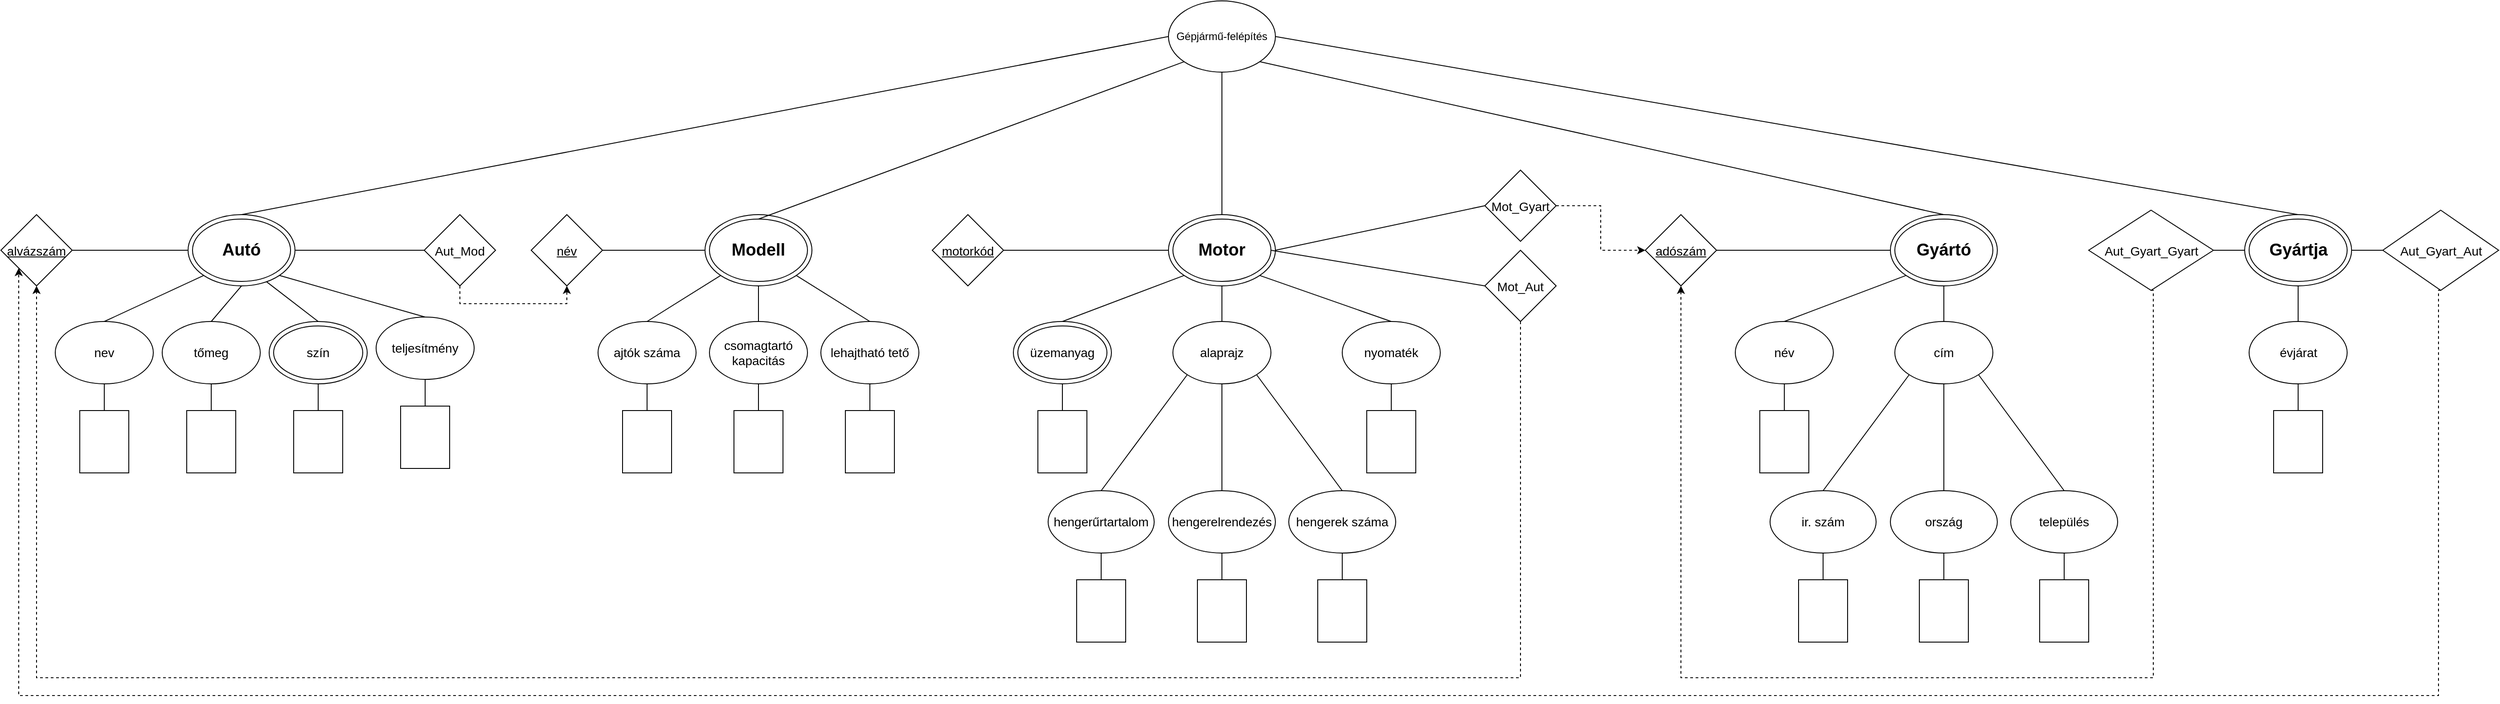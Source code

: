 <mxfile version="20.5.2" type="device"><diagram id="PoDGg3YmkHRkOCMWH9S2" name="1 oldal"><mxGraphModel dx="948" dy="529" grid="1" gridSize="10" guides="1" tooltips="1" connect="1" arrows="1" fold="1" page="1" pageScale="1" pageWidth="4681" pageHeight="3300" math="0" shadow="0"><root><mxCell id="0"/><mxCell id="1" parent="0"/><mxCell id="GF4IFLsYeUPuSeu1tDKO-1" value="Gépjármű-felépítés" style="ellipse;whiteSpace=wrap;html=1;fillColor=none;" vertex="1" parent="1"><mxGeometry x="2249" y="640" width="120" height="80" as="geometry"/></mxCell><mxCell id="GF4IFLsYeUPuSeu1tDKO-130" style="edgeStyle=none;rounded=0;orthogonalLoop=1;jettySize=auto;html=1;exitX=0.5;exitY=0;exitDx=0;exitDy=0;entryX=0;entryY=0.5;entryDx=0;entryDy=0;fontSize=14;endArrow=none;endFill=0;" edge="1" parent="1" source="GF4IFLsYeUPuSeu1tDKO-2" target="GF4IFLsYeUPuSeu1tDKO-1"><mxGeometry relative="1" as="geometry"/></mxCell><mxCell id="GF4IFLsYeUPuSeu1tDKO-2" value="&lt;b&gt;&lt;font style=&quot;font-size: 19px;&quot;&gt;Autó&lt;/font&gt;&lt;/b&gt;" style="ellipse;whiteSpace=wrap;html=1;fillColor=none;" vertex="1" parent="1"><mxGeometry x="1149" y="880" width="120" height="80" as="geometry"/></mxCell><mxCell id="GF4IFLsYeUPuSeu1tDKO-3" value="" style="ellipse;whiteSpace=wrap;html=1;fillColor=none;" vertex="1" parent="1"><mxGeometry x="1154" y="885" width="110" height="70" as="geometry"/></mxCell><mxCell id="GF4IFLsYeUPuSeu1tDKO-6" style="edgeStyle=orthogonalEdgeStyle;rounded=0;orthogonalLoop=1;jettySize=auto;html=1;exitX=1;exitY=0.5;exitDx=0;exitDy=0;entryX=0;entryY=0.5;entryDx=0;entryDy=0;fontSize=14;endArrow=none;endFill=0;" edge="1" parent="1" source="GF4IFLsYeUPuSeu1tDKO-5" target="GF4IFLsYeUPuSeu1tDKO-2"><mxGeometry relative="1" as="geometry"/></mxCell><mxCell id="GF4IFLsYeUPuSeu1tDKO-5" value="&lt;u&gt;&lt;font style=&quot;font-size: 14px;&quot;&gt;alvázszám&lt;/font&gt;&lt;/u&gt;" style="rhombus;whiteSpace=wrap;html=1;fontSize=16;fillColor=none;" vertex="1" parent="1"><mxGeometry x="939" y="880" width="80" height="80" as="geometry"/></mxCell><mxCell id="GF4IFLsYeUPuSeu1tDKO-10" style="rounded=0;orthogonalLoop=1;jettySize=auto;html=1;exitX=0.5;exitY=0;exitDx=0;exitDy=0;entryX=0;entryY=1;entryDx=0;entryDy=0;fontSize=14;endArrow=none;endFill=0;" edge="1" parent="1" source="GF4IFLsYeUPuSeu1tDKO-7" target="GF4IFLsYeUPuSeu1tDKO-2"><mxGeometry relative="1" as="geometry"/></mxCell><mxCell id="GF4IFLsYeUPuSeu1tDKO-7" value="&lt;font style=&quot;font-size: 14px;&quot;&gt;nev&lt;/font&gt;" style="ellipse;whiteSpace=wrap;html=1;fillColor=none;" vertex="1" parent="1"><mxGeometry x="1000" y="1000" width="110" height="70" as="geometry"/></mxCell><mxCell id="GF4IFLsYeUPuSeu1tDKO-11" style="edgeStyle=none;rounded=0;orthogonalLoop=1;jettySize=auto;html=1;exitX=0.5;exitY=0;exitDx=0;exitDy=0;entryX=0.5;entryY=1;entryDx=0;entryDy=0;fontSize=14;endArrow=none;endFill=0;" edge="1" parent="1" source="GF4IFLsYeUPuSeu1tDKO-8" target="GF4IFLsYeUPuSeu1tDKO-2"><mxGeometry relative="1" as="geometry"/></mxCell><mxCell id="GF4IFLsYeUPuSeu1tDKO-8" value="&lt;font style=&quot;font-size: 14px;&quot;&gt;tőmeg&lt;/font&gt;" style="ellipse;whiteSpace=wrap;html=1;fillColor=none;" vertex="1" parent="1"><mxGeometry x="1120" y="1000" width="110" height="70" as="geometry"/></mxCell><mxCell id="GF4IFLsYeUPuSeu1tDKO-12" style="edgeStyle=none;rounded=0;orthogonalLoop=1;jettySize=auto;html=1;exitX=0.5;exitY=0;exitDx=0;exitDy=0;entryX=0.732;entryY=0.94;entryDx=0;entryDy=0;fontSize=14;endArrow=none;endFill=0;entryPerimeter=0;" edge="1" parent="1" source="GF4IFLsYeUPuSeu1tDKO-9" target="GF4IFLsYeUPuSeu1tDKO-2"><mxGeometry relative="1" as="geometry"/></mxCell><mxCell id="GF4IFLsYeUPuSeu1tDKO-9" value="&lt;font style=&quot;font-size: 14px;&quot;&gt;szín&lt;/font&gt;" style="ellipse;whiteSpace=wrap;html=1;fillColor=none;" vertex="1" parent="1"><mxGeometry x="1240" y="1000" width="110" height="70" as="geometry"/></mxCell><mxCell id="GF4IFLsYeUPuSeu1tDKO-13" value="" style="ellipse;whiteSpace=wrap;html=1;fillColor=none;" vertex="1" parent="1"><mxGeometry x="1245" y="1005" width="100" height="60" as="geometry"/></mxCell><mxCell id="GF4IFLsYeUPuSeu1tDKO-17" style="edgeStyle=none;rounded=0;orthogonalLoop=1;jettySize=auto;html=1;exitX=0.5;exitY=0;exitDx=0;exitDy=0;entryX=0.5;entryY=1;entryDx=0;entryDy=0;fontSize=14;endArrow=none;endFill=0;" edge="1" parent="1" source="GF4IFLsYeUPuSeu1tDKO-14" target="GF4IFLsYeUPuSeu1tDKO-7"><mxGeometry relative="1" as="geometry"/></mxCell><mxCell id="GF4IFLsYeUPuSeu1tDKO-14" value="" style="rounded=0;whiteSpace=wrap;html=1;fontSize=14;fillColor=none;" vertex="1" parent="1"><mxGeometry x="1027.5" y="1100" width="55" height="70" as="geometry"/></mxCell><mxCell id="GF4IFLsYeUPuSeu1tDKO-18" style="edgeStyle=none;rounded=0;orthogonalLoop=1;jettySize=auto;html=1;exitX=0.5;exitY=0;exitDx=0;exitDy=0;entryX=0.5;entryY=1;entryDx=0;entryDy=0;fontSize=14;endArrow=none;endFill=0;" edge="1" parent="1" source="GF4IFLsYeUPuSeu1tDKO-15" target="GF4IFLsYeUPuSeu1tDKO-8"><mxGeometry relative="1" as="geometry"/></mxCell><mxCell id="GF4IFLsYeUPuSeu1tDKO-15" value="" style="rounded=0;whiteSpace=wrap;html=1;fontSize=14;fillColor=none;" vertex="1" parent="1"><mxGeometry x="1147.5" y="1100" width="55" height="70" as="geometry"/></mxCell><mxCell id="GF4IFLsYeUPuSeu1tDKO-19" style="edgeStyle=none;rounded=0;orthogonalLoop=1;jettySize=auto;html=1;exitX=0.5;exitY=0;exitDx=0;exitDy=0;entryX=0.5;entryY=1;entryDx=0;entryDy=0;fontSize=14;endArrow=none;endFill=0;" edge="1" parent="1" source="GF4IFLsYeUPuSeu1tDKO-16" target="GF4IFLsYeUPuSeu1tDKO-9"><mxGeometry relative="1" as="geometry"/></mxCell><mxCell id="GF4IFLsYeUPuSeu1tDKO-16" value="" style="rounded=0;whiteSpace=wrap;html=1;fontSize=14;fillColor=none;" vertex="1" parent="1"><mxGeometry x="1267.5" y="1100" width="55" height="70" as="geometry"/></mxCell><mxCell id="GF4IFLsYeUPuSeu1tDKO-20" value="&lt;b&gt;&lt;font style=&quot;font-size: 19px;&quot;&gt;Modell&lt;/font&gt;&lt;/b&gt;" style="ellipse;whiteSpace=wrap;html=1;fillColor=none;" vertex="1" parent="1"><mxGeometry x="1729" y="880" width="120" height="80" as="geometry"/></mxCell><mxCell id="GF4IFLsYeUPuSeu1tDKO-131" style="edgeStyle=none;rounded=0;orthogonalLoop=1;jettySize=auto;html=1;exitX=0.5;exitY=0;exitDx=0;exitDy=0;entryX=0;entryY=1;entryDx=0;entryDy=0;fontSize=14;endArrow=none;endFill=0;" edge="1" parent="1" source="GF4IFLsYeUPuSeu1tDKO-21" target="GF4IFLsYeUPuSeu1tDKO-1"><mxGeometry relative="1" as="geometry"/></mxCell><mxCell id="GF4IFLsYeUPuSeu1tDKO-21" value="" style="ellipse;whiteSpace=wrap;html=1;fillColor=none;" vertex="1" parent="1"><mxGeometry x="1734" y="885" width="110" height="70" as="geometry"/></mxCell><mxCell id="GF4IFLsYeUPuSeu1tDKO-22" style="edgeStyle=orthogonalEdgeStyle;rounded=0;orthogonalLoop=1;jettySize=auto;html=1;exitX=1;exitY=0.5;exitDx=0;exitDy=0;entryX=0;entryY=0.5;entryDx=0;entryDy=0;fontSize=14;endArrow=none;endFill=0;" edge="1" parent="1" source="GF4IFLsYeUPuSeu1tDKO-23" target="GF4IFLsYeUPuSeu1tDKO-20"><mxGeometry relative="1" as="geometry"/></mxCell><mxCell id="GF4IFLsYeUPuSeu1tDKO-23" value="&lt;u&gt;&lt;font style=&quot;font-size: 14px;&quot;&gt;név&lt;/font&gt;&lt;/u&gt;" style="rhombus;whiteSpace=wrap;html=1;fontSize=16;fillColor=none;" vertex="1" parent="1"><mxGeometry x="1534" y="880" width="80" height="80" as="geometry"/></mxCell><mxCell id="GF4IFLsYeUPuSeu1tDKO-24" style="rounded=0;orthogonalLoop=1;jettySize=auto;html=1;exitX=0.5;exitY=0;exitDx=0;exitDy=0;entryX=0;entryY=1;entryDx=0;entryDy=0;fontSize=14;endArrow=none;endFill=0;" edge="1" parent="1" source="GF4IFLsYeUPuSeu1tDKO-25" target="GF4IFLsYeUPuSeu1tDKO-20"><mxGeometry relative="1" as="geometry"/></mxCell><mxCell id="GF4IFLsYeUPuSeu1tDKO-25" value="&lt;font style=&quot;font-size: 14px;&quot;&gt;ajtók száma&lt;/font&gt;" style="ellipse;whiteSpace=wrap;html=1;fillColor=none;" vertex="1" parent="1"><mxGeometry x="1609" y="1000" width="110" height="70" as="geometry"/></mxCell><mxCell id="GF4IFLsYeUPuSeu1tDKO-26" style="edgeStyle=none;rounded=0;orthogonalLoop=1;jettySize=auto;html=1;exitX=0.5;exitY=0;exitDx=0;exitDy=0;entryX=0.5;entryY=1;entryDx=0;entryDy=0;fontSize=14;endArrow=none;endFill=0;" edge="1" parent="1" source="GF4IFLsYeUPuSeu1tDKO-27" target="GF4IFLsYeUPuSeu1tDKO-20"><mxGeometry relative="1" as="geometry"/></mxCell><mxCell id="GF4IFLsYeUPuSeu1tDKO-27" value="&lt;font style=&quot;font-size: 14px;&quot;&gt;csomagtartó kapacitás&lt;/font&gt;" style="ellipse;whiteSpace=wrap;html=1;fillColor=none;" vertex="1" parent="1"><mxGeometry x="1734" y="1000" width="110" height="70" as="geometry"/></mxCell><mxCell id="GF4IFLsYeUPuSeu1tDKO-28" style="edgeStyle=none;rounded=0;orthogonalLoop=1;jettySize=auto;html=1;exitX=0.5;exitY=0;exitDx=0;exitDy=0;entryX=1;entryY=1;entryDx=0;entryDy=0;fontSize=14;endArrow=none;endFill=0;" edge="1" parent="1" source="GF4IFLsYeUPuSeu1tDKO-29" target="GF4IFLsYeUPuSeu1tDKO-20"><mxGeometry relative="1" as="geometry"/></mxCell><mxCell id="GF4IFLsYeUPuSeu1tDKO-29" value="&lt;font style=&quot;font-size: 14px;&quot;&gt;lehajtható tető&lt;/font&gt;" style="ellipse;whiteSpace=wrap;html=1;fillColor=none;" vertex="1" parent="1"><mxGeometry x="1859" y="1000" width="110" height="70" as="geometry"/></mxCell><mxCell id="GF4IFLsYeUPuSeu1tDKO-31" style="edgeStyle=none;rounded=0;orthogonalLoop=1;jettySize=auto;html=1;exitX=0.5;exitY=0;exitDx=0;exitDy=0;entryX=0.5;entryY=1;entryDx=0;entryDy=0;fontSize=14;endArrow=none;endFill=0;" edge="1" parent="1" source="GF4IFLsYeUPuSeu1tDKO-32" target="GF4IFLsYeUPuSeu1tDKO-25"><mxGeometry relative="1" as="geometry"/></mxCell><mxCell id="GF4IFLsYeUPuSeu1tDKO-32" value="" style="rounded=0;whiteSpace=wrap;html=1;fontSize=14;fillColor=none;" vertex="1" parent="1"><mxGeometry x="1636.5" y="1100" width="55" height="70" as="geometry"/></mxCell><mxCell id="GF4IFLsYeUPuSeu1tDKO-33" style="edgeStyle=none;rounded=0;orthogonalLoop=1;jettySize=auto;html=1;exitX=0.5;exitY=0;exitDx=0;exitDy=0;entryX=0.5;entryY=1;entryDx=0;entryDy=0;fontSize=14;endArrow=none;endFill=0;" edge="1" parent="1" source="GF4IFLsYeUPuSeu1tDKO-34" target="GF4IFLsYeUPuSeu1tDKO-27"><mxGeometry relative="1" as="geometry"/></mxCell><mxCell id="GF4IFLsYeUPuSeu1tDKO-34" value="" style="rounded=0;whiteSpace=wrap;html=1;fontSize=14;fillColor=none;" vertex="1" parent="1"><mxGeometry x="1761.5" y="1100" width="55" height="70" as="geometry"/></mxCell><mxCell id="GF4IFLsYeUPuSeu1tDKO-35" style="edgeStyle=none;rounded=0;orthogonalLoop=1;jettySize=auto;html=1;exitX=0.5;exitY=0;exitDx=0;exitDy=0;entryX=0.5;entryY=1;entryDx=0;entryDy=0;fontSize=14;endArrow=none;endFill=0;" edge="1" parent="1" source="GF4IFLsYeUPuSeu1tDKO-36" target="GF4IFLsYeUPuSeu1tDKO-29"><mxGeometry relative="1" as="geometry"/></mxCell><mxCell id="GF4IFLsYeUPuSeu1tDKO-36" value="" style="rounded=0;whiteSpace=wrap;html=1;fontSize=14;fillColor=none;" vertex="1" parent="1"><mxGeometry x="1886.5" y="1100" width="55" height="70" as="geometry"/></mxCell><mxCell id="GF4IFLsYeUPuSeu1tDKO-132" style="edgeStyle=none;rounded=0;orthogonalLoop=1;jettySize=auto;html=1;exitX=0.5;exitY=0;exitDx=0;exitDy=0;entryX=0.5;entryY=1;entryDx=0;entryDy=0;fontSize=14;endArrow=none;endFill=0;" edge="1" parent="1" source="GF4IFLsYeUPuSeu1tDKO-37" target="GF4IFLsYeUPuSeu1tDKO-1"><mxGeometry relative="1" as="geometry"/></mxCell><mxCell id="GF4IFLsYeUPuSeu1tDKO-37" value="&lt;b&gt;&lt;font style=&quot;font-size: 19px;&quot;&gt;Motor&lt;/font&gt;&lt;/b&gt;" style="ellipse;whiteSpace=wrap;html=1;fillColor=none;" vertex="1" parent="1"><mxGeometry x="2249" y="880" width="120" height="80" as="geometry"/></mxCell><mxCell id="GF4IFLsYeUPuSeu1tDKO-38" value="" style="ellipse;whiteSpace=wrap;html=1;fillColor=none;" vertex="1" parent="1"><mxGeometry x="2254" y="885" width="110" height="70" as="geometry"/></mxCell><mxCell id="GF4IFLsYeUPuSeu1tDKO-39" style="edgeStyle=orthogonalEdgeStyle;rounded=0;orthogonalLoop=1;jettySize=auto;html=1;exitX=1;exitY=0.5;exitDx=0;exitDy=0;entryX=0;entryY=0.5;entryDx=0;entryDy=0;fontSize=14;endArrow=none;endFill=0;" edge="1" parent="1" source="GF4IFLsYeUPuSeu1tDKO-40" target="GF4IFLsYeUPuSeu1tDKO-37"><mxGeometry relative="1" as="geometry"/></mxCell><mxCell id="GF4IFLsYeUPuSeu1tDKO-40" value="&lt;u&gt;&lt;font style=&quot;font-size: 14px;&quot;&gt;motorkód&lt;/font&gt;&lt;/u&gt;" style="rhombus;whiteSpace=wrap;html=1;fontSize=16;fillColor=none;" vertex="1" parent="1"><mxGeometry x="1984" y="880" width="80" height="80" as="geometry"/></mxCell><mxCell id="GF4IFLsYeUPuSeu1tDKO-41" style="rounded=0;orthogonalLoop=1;jettySize=auto;html=1;exitX=0.5;exitY=0;exitDx=0;exitDy=0;entryX=0;entryY=1;entryDx=0;entryDy=0;fontSize=14;endArrow=none;endFill=0;" edge="1" parent="1" source="GF4IFLsYeUPuSeu1tDKO-42" target="GF4IFLsYeUPuSeu1tDKO-37"><mxGeometry relative="1" as="geometry"/></mxCell><mxCell id="GF4IFLsYeUPuSeu1tDKO-42" value="&lt;font style=&quot;font-size: 14px;&quot;&gt;üzemanyag&lt;/font&gt;" style="ellipse;whiteSpace=wrap;html=1;fillColor=none;" vertex="1" parent="1"><mxGeometry x="2075" y="1000" width="110" height="70" as="geometry"/></mxCell><mxCell id="GF4IFLsYeUPuSeu1tDKO-43" style="edgeStyle=none;rounded=0;orthogonalLoop=1;jettySize=auto;html=1;exitX=0.5;exitY=0;exitDx=0;exitDy=0;entryX=0.5;entryY=1;entryDx=0;entryDy=0;fontSize=14;endArrow=none;endFill=0;" edge="1" parent="1" source="GF4IFLsYeUPuSeu1tDKO-44" target="GF4IFLsYeUPuSeu1tDKO-37"><mxGeometry relative="1" as="geometry"/></mxCell><mxCell id="GF4IFLsYeUPuSeu1tDKO-44" value="&lt;font style=&quot;font-size: 14px;&quot;&gt;alaprajz&lt;/font&gt;" style="ellipse;whiteSpace=wrap;html=1;fillColor=none;" vertex="1" parent="1"><mxGeometry x="2254" y="1000" width="110" height="70" as="geometry"/></mxCell><mxCell id="GF4IFLsYeUPuSeu1tDKO-45" style="edgeStyle=none;rounded=0;orthogonalLoop=1;jettySize=auto;html=1;exitX=0.5;exitY=0;exitDx=0;exitDy=0;entryX=1;entryY=1;entryDx=0;entryDy=0;fontSize=14;endArrow=none;endFill=0;" edge="1" parent="1" source="GF4IFLsYeUPuSeu1tDKO-46" target="GF4IFLsYeUPuSeu1tDKO-37"><mxGeometry relative="1" as="geometry"/></mxCell><mxCell id="GF4IFLsYeUPuSeu1tDKO-46" value="&lt;font style=&quot;font-size: 14px;&quot;&gt;nyomaték&lt;/font&gt;" style="ellipse;whiteSpace=wrap;html=1;fillColor=none;" vertex="1" parent="1"><mxGeometry x="2444" y="1000" width="110" height="70" as="geometry"/></mxCell><mxCell id="GF4IFLsYeUPuSeu1tDKO-47" style="edgeStyle=none;rounded=0;orthogonalLoop=1;jettySize=auto;html=1;exitX=0.5;exitY=0;exitDx=0;exitDy=0;entryX=0.5;entryY=1;entryDx=0;entryDy=0;fontSize=14;endArrow=none;endFill=0;" edge="1" parent="1" source="GF4IFLsYeUPuSeu1tDKO-48" target="GF4IFLsYeUPuSeu1tDKO-42"><mxGeometry relative="1" as="geometry"/></mxCell><mxCell id="GF4IFLsYeUPuSeu1tDKO-48" value="" style="rounded=0;whiteSpace=wrap;html=1;fontSize=14;fillColor=none;" vertex="1" parent="1"><mxGeometry x="2102.5" y="1100" width="55" height="70" as="geometry"/></mxCell><mxCell id="GF4IFLsYeUPuSeu1tDKO-51" style="edgeStyle=none;rounded=0;orthogonalLoop=1;jettySize=auto;html=1;exitX=0.5;exitY=0;exitDx=0;exitDy=0;entryX=0.5;entryY=1;entryDx=0;entryDy=0;fontSize=14;endArrow=none;endFill=0;" edge="1" parent="1" source="GF4IFLsYeUPuSeu1tDKO-52" target="GF4IFLsYeUPuSeu1tDKO-46"><mxGeometry relative="1" as="geometry"/></mxCell><mxCell id="GF4IFLsYeUPuSeu1tDKO-52" value="" style="rounded=0;whiteSpace=wrap;html=1;fontSize=14;fillColor=none;" vertex="1" parent="1"><mxGeometry x="2471.5" y="1100" width="55" height="70" as="geometry"/></mxCell><mxCell id="GF4IFLsYeUPuSeu1tDKO-53" value="" style="ellipse;whiteSpace=wrap;html=1;fillColor=none;" vertex="1" parent="1"><mxGeometry x="2080" y="1005" width="100" height="60" as="geometry"/></mxCell><mxCell id="GF4IFLsYeUPuSeu1tDKO-54" style="edgeStyle=none;rounded=0;orthogonalLoop=1;jettySize=auto;html=1;exitX=0.5;exitY=0;exitDx=0;exitDy=0;entryX=0.5;entryY=1;entryDx=0;entryDy=0;fontSize=14;endArrow=none;endFill=0;" edge="1" parent="1" source="GF4IFLsYeUPuSeu1tDKO-55" target="GF4IFLsYeUPuSeu1tDKO-60"><mxGeometry relative="1" as="geometry"><mxPoint x="2173.5" y="1260.0" as="targetPoint"/></mxGeometry></mxCell><mxCell id="GF4IFLsYeUPuSeu1tDKO-55" value="" style="rounded=0;whiteSpace=wrap;html=1;fontSize=14;fillColor=none;" vertex="1" parent="1"><mxGeometry x="2146" y="1290" width="55" height="70" as="geometry"/></mxCell><mxCell id="GF4IFLsYeUPuSeu1tDKO-63" style="edgeStyle=none;rounded=0;orthogonalLoop=1;jettySize=auto;html=1;exitX=0.5;exitY=0;exitDx=0;exitDy=0;entryX=0;entryY=1;entryDx=0;entryDy=0;fontSize=14;endArrow=none;endFill=0;" edge="1" parent="1" source="GF4IFLsYeUPuSeu1tDKO-60" target="GF4IFLsYeUPuSeu1tDKO-44"><mxGeometry relative="1" as="geometry"/></mxCell><mxCell id="GF4IFLsYeUPuSeu1tDKO-60" value="&lt;font style=&quot;font-size: 14px;&quot;&gt;hengerűrtartalom&lt;/font&gt;" style="ellipse;whiteSpace=wrap;html=1;fillColor=none;" vertex="1" parent="1"><mxGeometry x="2114" y="1190" width="119" height="70" as="geometry"/></mxCell><mxCell id="GF4IFLsYeUPuSeu1tDKO-64" style="edgeStyle=none;rounded=0;orthogonalLoop=1;jettySize=auto;html=1;exitX=0.5;exitY=0;exitDx=0;exitDy=0;entryX=0.5;entryY=1;entryDx=0;entryDy=0;fontSize=14;endArrow=none;endFill=0;" edge="1" parent="1" source="GF4IFLsYeUPuSeu1tDKO-61" target="GF4IFLsYeUPuSeu1tDKO-44"><mxGeometry relative="1" as="geometry"/></mxCell><mxCell id="GF4IFLsYeUPuSeu1tDKO-61" value="&lt;font style=&quot;font-size: 14px;&quot;&gt;hengerelrendezés&lt;/font&gt;" style="ellipse;whiteSpace=wrap;html=1;fillColor=none;" vertex="1" parent="1"><mxGeometry x="2249" y="1190" width="120" height="70" as="geometry"/></mxCell><mxCell id="GF4IFLsYeUPuSeu1tDKO-65" style="edgeStyle=none;rounded=0;orthogonalLoop=1;jettySize=auto;html=1;exitX=0.5;exitY=0;exitDx=0;exitDy=0;entryX=1;entryY=1;entryDx=0;entryDy=0;fontSize=14;endArrow=none;endFill=0;" edge="1" parent="1" source="GF4IFLsYeUPuSeu1tDKO-62" target="GF4IFLsYeUPuSeu1tDKO-44"><mxGeometry relative="1" as="geometry"/></mxCell><mxCell id="GF4IFLsYeUPuSeu1tDKO-62" value="&lt;font style=&quot;font-size: 14px;&quot;&gt;hengerek száma&lt;/font&gt;" style="ellipse;whiteSpace=wrap;html=1;fillColor=none;" vertex="1" parent="1"><mxGeometry x="2384" y="1190" width="120" height="70" as="geometry"/></mxCell><mxCell id="GF4IFLsYeUPuSeu1tDKO-66" style="edgeStyle=none;rounded=0;orthogonalLoop=1;jettySize=auto;html=1;exitX=0.5;exitY=0;exitDx=0;exitDy=0;entryX=0.5;entryY=1;entryDx=0;entryDy=0;fontSize=14;endArrow=none;endFill=0;" edge="1" parent="1" source="GF4IFLsYeUPuSeu1tDKO-67" target="GF4IFLsYeUPuSeu1tDKO-61"><mxGeometry relative="1" as="geometry"><mxPoint x="2331.5" y="1310.0" as="targetPoint"/></mxGeometry></mxCell><mxCell id="GF4IFLsYeUPuSeu1tDKO-67" value="" style="rounded=0;whiteSpace=wrap;html=1;fontSize=14;fillColor=none;" vertex="1" parent="1"><mxGeometry x="2281.5" y="1290" width="55" height="70" as="geometry"/></mxCell><mxCell id="GF4IFLsYeUPuSeu1tDKO-68" style="edgeStyle=none;rounded=0;orthogonalLoop=1;jettySize=auto;html=1;exitX=0.5;exitY=0;exitDx=0;exitDy=0;entryX=0.5;entryY=1;entryDx=0;entryDy=0;fontSize=14;endArrow=none;endFill=0;" edge="1" parent="1" source="GF4IFLsYeUPuSeu1tDKO-69" target="GF4IFLsYeUPuSeu1tDKO-62"><mxGeometry relative="1" as="geometry"><mxPoint x="2444" y="1260.0" as="targetPoint"/></mxGeometry></mxCell><mxCell id="GF4IFLsYeUPuSeu1tDKO-69" value="" style="rounded=0;whiteSpace=wrap;html=1;fontSize=14;fillColor=none;" vertex="1" parent="1"><mxGeometry x="2416.5" y="1290" width="55" height="70" as="geometry"/></mxCell><mxCell id="GF4IFLsYeUPuSeu1tDKO-133" style="edgeStyle=none;rounded=0;orthogonalLoop=1;jettySize=auto;html=1;exitX=0.5;exitY=0;exitDx=0;exitDy=0;entryX=1;entryY=1;entryDx=0;entryDy=0;fontSize=14;endArrow=none;endFill=0;" edge="1" parent="1" source="GF4IFLsYeUPuSeu1tDKO-70" target="GF4IFLsYeUPuSeu1tDKO-1"><mxGeometry relative="1" as="geometry"/></mxCell><mxCell id="GF4IFLsYeUPuSeu1tDKO-70" value="&lt;b&gt;&lt;font style=&quot;font-size: 19px;&quot;&gt;Gyártó&lt;/font&gt;&lt;/b&gt;" style="ellipse;whiteSpace=wrap;html=1;fillColor=none;" vertex="1" parent="1"><mxGeometry x="3059" y="880" width="120" height="80" as="geometry"/></mxCell><mxCell id="GF4IFLsYeUPuSeu1tDKO-71" value="" style="ellipse;whiteSpace=wrap;html=1;fillColor=none;" vertex="1" parent="1"><mxGeometry x="3064" y="885" width="110" height="70" as="geometry"/></mxCell><mxCell id="GF4IFLsYeUPuSeu1tDKO-72" style="edgeStyle=orthogonalEdgeStyle;rounded=0;orthogonalLoop=1;jettySize=auto;html=1;exitX=1;exitY=0.5;exitDx=0;exitDy=0;entryX=0;entryY=0.5;entryDx=0;entryDy=0;fontSize=14;endArrow=none;endFill=0;" edge="1" parent="1" source="GF4IFLsYeUPuSeu1tDKO-73" target="GF4IFLsYeUPuSeu1tDKO-70"><mxGeometry relative="1" as="geometry"/></mxCell><mxCell id="GF4IFLsYeUPuSeu1tDKO-73" value="&lt;u&gt;&lt;font style=&quot;font-size: 14px;&quot;&gt;adószám&lt;/font&gt;&lt;/u&gt;" style="rhombus;whiteSpace=wrap;html=1;fontSize=16;fillColor=none;" vertex="1" parent="1"><mxGeometry x="2784" y="880" width="80" height="80" as="geometry"/></mxCell><mxCell id="GF4IFLsYeUPuSeu1tDKO-74" style="rounded=0;orthogonalLoop=1;jettySize=auto;html=1;exitX=0.5;exitY=0;exitDx=0;exitDy=0;entryX=0;entryY=1;entryDx=0;entryDy=0;fontSize=14;endArrow=none;endFill=0;" edge="1" parent="1" source="GF4IFLsYeUPuSeu1tDKO-75" target="GF4IFLsYeUPuSeu1tDKO-70"><mxGeometry relative="1" as="geometry"/></mxCell><mxCell id="GF4IFLsYeUPuSeu1tDKO-75" value="&lt;font style=&quot;font-size: 14px;&quot;&gt;név&lt;/font&gt;" style="ellipse;whiteSpace=wrap;html=1;fillColor=none;" vertex="1" parent="1"><mxGeometry x="2885" y="1000" width="110" height="70" as="geometry"/></mxCell><mxCell id="GF4IFLsYeUPuSeu1tDKO-76" style="edgeStyle=none;rounded=0;orthogonalLoop=1;jettySize=auto;html=1;exitX=0.5;exitY=0;exitDx=0;exitDy=0;entryX=0.5;entryY=1;entryDx=0;entryDy=0;fontSize=14;endArrow=none;endFill=0;" edge="1" parent="1" source="GF4IFLsYeUPuSeu1tDKO-77" target="GF4IFLsYeUPuSeu1tDKO-70"><mxGeometry relative="1" as="geometry"/></mxCell><mxCell id="GF4IFLsYeUPuSeu1tDKO-77" value="&lt;font style=&quot;font-size: 14px;&quot;&gt;cím&lt;/font&gt;" style="ellipse;whiteSpace=wrap;html=1;fillColor=none;" vertex="1" parent="1"><mxGeometry x="3064" y="1000" width="110" height="70" as="geometry"/></mxCell><mxCell id="GF4IFLsYeUPuSeu1tDKO-80" style="edgeStyle=none;rounded=0;orthogonalLoop=1;jettySize=auto;html=1;exitX=0.5;exitY=0;exitDx=0;exitDy=0;entryX=0.5;entryY=1;entryDx=0;entryDy=0;fontSize=14;endArrow=none;endFill=0;" edge="1" parent="1" source="GF4IFLsYeUPuSeu1tDKO-81" target="GF4IFLsYeUPuSeu1tDKO-75"><mxGeometry relative="1" as="geometry"/></mxCell><mxCell id="GF4IFLsYeUPuSeu1tDKO-81" value="" style="rounded=0;whiteSpace=wrap;html=1;fontSize=14;fillColor=none;" vertex="1" parent="1"><mxGeometry x="2912.5" y="1100" width="55" height="70" as="geometry"/></mxCell><mxCell id="GF4IFLsYeUPuSeu1tDKO-85" style="edgeStyle=none;rounded=0;orthogonalLoop=1;jettySize=auto;html=1;exitX=0.5;exitY=0;exitDx=0;exitDy=0;entryX=0.5;entryY=1;entryDx=0;entryDy=0;fontSize=14;endArrow=none;endFill=0;" edge="1" parent="1" source="GF4IFLsYeUPuSeu1tDKO-86" target="GF4IFLsYeUPuSeu1tDKO-88"><mxGeometry relative="1" as="geometry"><mxPoint x="2983.5" y="1260.0" as="targetPoint"/></mxGeometry></mxCell><mxCell id="GF4IFLsYeUPuSeu1tDKO-86" value="" style="rounded=0;whiteSpace=wrap;html=1;fontSize=14;fillColor=none;" vertex="1" parent="1"><mxGeometry x="2956" y="1290" width="55" height="70" as="geometry"/></mxCell><mxCell id="GF4IFLsYeUPuSeu1tDKO-87" style="edgeStyle=none;rounded=0;orthogonalLoop=1;jettySize=auto;html=1;exitX=0.5;exitY=0;exitDx=0;exitDy=0;entryX=0;entryY=1;entryDx=0;entryDy=0;fontSize=14;endArrow=none;endFill=0;" edge="1" parent="1" source="GF4IFLsYeUPuSeu1tDKO-88" target="GF4IFLsYeUPuSeu1tDKO-77"><mxGeometry relative="1" as="geometry"/></mxCell><mxCell id="GF4IFLsYeUPuSeu1tDKO-88" value="&lt;font style=&quot;font-size: 14px;&quot;&gt;ir. szám&lt;/font&gt;" style="ellipse;whiteSpace=wrap;html=1;fillColor=none;" vertex="1" parent="1"><mxGeometry x="2924" y="1190" width="119" height="70" as="geometry"/></mxCell><mxCell id="GF4IFLsYeUPuSeu1tDKO-89" style="edgeStyle=none;rounded=0;orthogonalLoop=1;jettySize=auto;html=1;exitX=0.5;exitY=0;exitDx=0;exitDy=0;entryX=0.5;entryY=1;entryDx=0;entryDy=0;fontSize=14;endArrow=none;endFill=0;" edge="1" parent="1" source="GF4IFLsYeUPuSeu1tDKO-90" target="GF4IFLsYeUPuSeu1tDKO-77"><mxGeometry relative="1" as="geometry"/></mxCell><mxCell id="GF4IFLsYeUPuSeu1tDKO-90" value="&lt;font style=&quot;font-size: 14px;&quot;&gt;ország&lt;/font&gt;" style="ellipse;whiteSpace=wrap;html=1;fillColor=none;" vertex="1" parent="1"><mxGeometry x="3059" y="1190" width="120" height="70" as="geometry"/></mxCell><mxCell id="GF4IFLsYeUPuSeu1tDKO-91" style="edgeStyle=none;rounded=0;orthogonalLoop=1;jettySize=auto;html=1;exitX=0.5;exitY=0;exitDx=0;exitDy=0;entryX=1;entryY=1;entryDx=0;entryDy=0;fontSize=14;endArrow=none;endFill=0;" edge="1" parent="1" source="GF4IFLsYeUPuSeu1tDKO-92" target="GF4IFLsYeUPuSeu1tDKO-77"><mxGeometry relative="1" as="geometry"/></mxCell><mxCell id="GF4IFLsYeUPuSeu1tDKO-92" value="&lt;font style=&quot;font-size: 14px;&quot;&gt;település&lt;/font&gt;" style="ellipse;whiteSpace=wrap;html=1;fillColor=none;" vertex="1" parent="1"><mxGeometry x="3194" y="1190" width="120" height="70" as="geometry"/></mxCell><mxCell id="GF4IFLsYeUPuSeu1tDKO-93" style="edgeStyle=none;rounded=0;orthogonalLoop=1;jettySize=auto;html=1;exitX=0.5;exitY=0;exitDx=0;exitDy=0;entryX=0.5;entryY=1;entryDx=0;entryDy=0;fontSize=14;endArrow=none;endFill=0;" edge="1" parent="1" source="GF4IFLsYeUPuSeu1tDKO-94" target="GF4IFLsYeUPuSeu1tDKO-90"><mxGeometry relative="1" as="geometry"><mxPoint x="3141.5" y="1310.0" as="targetPoint"/></mxGeometry></mxCell><mxCell id="GF4IFLsYeUPuSeu1tDKO-94" value="" style="rounded=0;whiteSpace=wrap;html=1;fontSize=14;fillColor=none;" vertex="1" parent="1"><mxGeometry x="3091.5" y="1290" width="55" height="70" as="geometry"/></mxCell><mxCell id="GF4IFLsYeUPuSeu1tDKO-95" style="edgeStyle=none;rounded=0;orthogonalLoop=1;jettySize=auto;html=1;exitX=0.5;exitY=0;exitDx=0;exitDy=0;entryX=0.5;entryY=1;entryDx=0;entryDy=0;fontSize=14;endArrow=none;endFill=0;" edge="1" parent="1" source="GF4IFLsYeUPuSeu1tDKO-96" target="GF4IFLsYeUPuSeu1tDKO-92"><mxGeometry relative="1" as="geometry"><mxPoint x="3254" y="1260.0" as="targetPoint"/></mxGeometry></mxCell><mxCell id="GF4IFLsYeUPuSeu1tDKO-96" value="" style="rounded=0;whiteSpace=wrap;html=1;fontSize=14;fillColor=none;" vertex="1" parent="1"><mxGeometry x="3226.5" y="1290" width="55" height="70" as="geometry"/></mxCell><mxCell id="GF4IFLsYeUPuSeu1tDKO-135" style="edgeStyle=none;rounded=0;orthogonalLoop=1;jettySize=auto;html=1;exitX=0.5;exitY=0;exitDx=0;exitDy=0;entryX=1;entryY=0.5;entryDx=0;entryDy=0;fontSize=14;endArrow=none;endFill=0;" edge="1" parent="1" source="GF4IFLsYeUPuSeu1tDKO-97" target="GF4IFLsYeUPuSeu1tDKO-1"><mxGeometry relative="1" as="geometry"/></mxCell><mxCell id="GF4IFLsYeUPuSeu1tDKO-97" value="&lt;b&gt;&lt;font style=&quot;font-size: 19px;&quot;&gt;Gyártja&lt;/font&gt;&lt;/b&gt;" style="ellipse;whiteSpace=wrap;html=1;fillColor=none;" vertex="1" parent="1"><mxGeometry x="3456.5" y="880" width="120" height="80" as="geometry"/></mxCell><mxCell id="GF4IFLsYeUPuSeu1tDKO-98" value="" style="ellipse;whiteSpace=wrap;html=1;fillColor=none;" vertex="1" parent="1"><mxGeometry x="3461.5" y="885" width="110" height="70" as="geometry"/></mxCell><mxCell id="GF4IFLsYeUPuSeu1tDKO-99" style="edgeStyle=orthogonalEdgeStyle;rounded=0;orthogonalLoop=1;jettySize=auto;html=1;exitX=1;exitY=0.5;exitDx=0;exitDy=0;entryX=0;entryY=0.5;entryDx=0;entryDy=0;fontSize=14;endArrow=none;endFill=0;" edge="1" parent="1" source="GF4IFLsYeUPuSeu1tDKO-100" target="GF4IFLsYeUPuSeu1tDKO-97"><mxGeometry relative="1" as="geometry"/></mxCell><mxCell id="GF4IFLsYeUPuSeu1tDKO-115" style="edgeStyle=orthogonalEdgeStyle;rounded=0;orthogonalLoop=1;jettySize=auto;html=1;exitX=0.5;exitY=1;exitDx=0;exitDy=0;entryX=0.5;entryY=1;entryDx=0;entryDy=0;fontSize=14;endArrow=classic;endFill=1;dashed=1;" edge="1" parent="1" source="GF4IFLsYeUPuSeu1tDKO-100" target="GF4IFLsYeUPuSeu1tDKO-73"><mxGeometry relative="1" as="geometry"><Array as="points"><mxPoint x="3354" y="965"/><mxPoint x="3354" y="1400"/><mxPoint x="2824" y="1400"/></Array></mxGeometry></mxCell><mxCell id="GF4IFLsYeUPuSeu1tDKO-100" value="&lt;font style=&quot;font-size: 14px;&quot;&gt;Aut_Gyart_Gyart&lt;/font&gt;" style="rhombus;whiteSpace=wrap;html=1;fontSize=16;fillColor=none;" vertex="1" parent="1"><mxGeometry x="3281.5" y="875" width="140" height="90" as="geometry"/></mxCell><mxCell id="GF4IFLsYeUPuSeu1tDKO-103" style="edgeStyle=none;rounded=0;orthogonalLoop=1;jettySize=auto;html=1;exitX=0.5;exitY=0;exitDx=0;exitDy=0;entryX=0.5;entryY=1;entryDx=0;entryDy=0;fontSize=14;endArrow=none;endFill=0;" edge="1" parent="1" source="GF4IFLsYeUPuSeu1tDKO-104" target="GF4IFLsYeUPuSeu1tDKO-97"><mxGeometry relative="1" as="geometry"/></mxCell><mxCell id="GF4IFLsYeUPuSeu1tDKO-104" value="&lt;font style=&quot;font-size: 14px;&quot;&gt;évjárat&lt;/font&gt;" style="ellipse;whiteSpace=wrap;html=1;fillColor=none;" vertex="1" parent="1"><mxGeometry x="3461.5" y="1000" width="110" height="70" as="geometry"/></mxCell><mxCell id="GF4IFLsYeUPuSeu1tDKO-109" style="edgeStyle=none;rounded=0;orthogonalLoop=1;jettySize=auto;html=1;exitX=0.5;exitY=0;exitDx=0;exitDy=0;entryX=0.5;entryY=1;entryDx=0;entryDy=0;fontSize=14;endArrow=none;endFill=0;" edge="1" parent="1" source="GF4IFLsYeUPuSeu1tDKO-110" target="GF4IFLsYeUPuSeu1tDKO-104"><mxGeometry relative="1" as="geometry"/></mxCell><mxCell id="GF4IFLsYeUPuSeu1tDKO-110" value="" style="rounded=0;whiteSpace=wrap;html=1;fontSize=14;fillColor=none;" vertex="1" parent="1"><mxGeometry x="3489" y="1100" width="55" height="70" as="geometry"/></mxCell><mxCell id="GF4IFLsYeUPuSeu1tDKO-114" style="edgeStyle=none;rounded=0;orthogonalLoop=1;jettySize=auto;html=1;exitX=0;exitY=0.5;exitDx=0;exitDy=0;entryX=1;entryY=0.5;entryDx=0;entryDy=0;fontSize=14;endArrow=none;endFill=0;" edge="1" parent="1" source="GF4IFLsYeUPuSeu1tDKO-113" target="GF4IFLsYeUPuSeu1tDKO-97"><mxGeometry relative="1" as="geometry"/></mxCell><mxCell id="GF4IFLsYeUPuSeu1tDKO-125" style="edgeStyle=orthogonalEdgeStyle;rounded=0;orthogonalLoop=1;jettySize=auto;html=1;exitX=0.5;exitY=1;exitDx=0;exitDy=0;entryX=0;entryY=1;entryDx=0;entryDy=0;dashed=1;fontSize=14;endArrow=classic;endFill=1;" edge="1" parent="1" source="GF4IFLsYeUPuSeu1tDKO-113" target="GF4IFLsYeUPuSeu1tDKO-5"><mxGeometry relative="1" as="geometry"><Array as="points"><mxPoint x="3674" y="965"/><mxPoint x="3674" y="1420"/><mxPoint x="959" y="1420"/></Array></mxGeometry></mxCell><mxCell id="GF4IFLsYeUPuSeu1tDKO-113" value="&lt;font style=&quot;font-size: 14px;&quot;&gt;Aut_Gyart_Aut&lt;/font&gt;" style="rhombus;whiteSpace=wrap;html=1;fontSize=16;fillColor=none;" vertex="1" parent="1"><mxGeometry x="3611.5" y="875" width="130" height="90" as="geometry"/></mxCell><mxCell id="GF4IFLsYeUPuSeu1tDKO-118" style="edgeStyle=orthogonalEdgeStyle;rounded=0;orthogonalLoop=1;jettySize=auto;html=1;exitX=0.5;exitY=1;exitDx=0;exitDy=0;entryX=0.5;entryY=1;entryDx=0;entryDy=0;dashed=1;fontSize=14;endArrow=classic;endFill=1;" edge="1" parent="1" source="GF4IFLsYeUPuSeu1tDKO-117" target="GF4IFLsYeUPuSeu1tDKO-23"><mxGeometry relative="1" as="geometry"><Array as="points"><mxPoint x="1454" y="980"/><mxPoint x="1574" y="980"/></Array></mxGeometry></mxCell><mxCell id="GF4IFLsYeUPuSeu1tDKO-129" style="edgeStyle=none;rounded=0;orthogonalLoop=1;jettySize=auto;html=1;exitX=0;exitY=0.5;exitDx=0;exitDy=0;entryX=1;entryY=0.5;entryDx=0;entryDy=0;fontSize=14;endArrow=none;endFill=0;" edge="1" parent="1" source="GF4IFLsYeUPuSeu1tDKO-117" target="GF4IFLsYeUPuSeu1tDKO-2"><mxGeometry relative="1" as="geometry"/></mxCell><mxCell id="GF4IFLsYeUPuSeu1tDKO-117" value="&lt;font style=&quot;font-size: 14px;&quot;&gt;Aut_Mod&lt;/font&gt;" style="rhombus;whiteSpace=wrap;html=1;fontSize=16;fillColor=none;" vertex="1" parent="1"><mxGeometry x="1414" y="880" width="80" height="80" as="geometry"/></mxCell><mxCell id="GF4IFLsYeUPuSeu1tDKO-120" style="edgeStyle=orthogonalEdgeStyle;rounded=0;orthogonalLoop=1;jettySize=auto;html=1;entryX=0;entryY=0.5;entryDx=0;entryDy=0;dashed=1;fontSize=14;endArrow=classic;endFill=1;exitX=1;exitY=0.5;exitDx=0;exitDy=0;" edge="1" parent="1" source="GF4IFLsYeUPuSeu1tDKO-126" target="GF4IFLsYeUPuSeu1tDKO-73"><mxGeometry relative="1" as="geometry"><mxPoint x="2724" y="990" as="sourcePoint"/><Array as="points"><mxPoint x="2734" y="870"/><mxPoint x="2734" y="920"/></Array></mxGeometry></mxCell><mxCell id="GF4IFLsYeUPuSeu1tDKO-124" style="edgeStyle=orthogonalEdgeStyle;rounded=0;orthogonalLoop=1;jettySize=auto;html=1;exitX=0.5;exitY=1;exitDx=0;exitDy=0;entryX=0.5;entryY=1;entryDx=0;entryDy=0;dashed=1;fontSize=14;endArrow=classic;endFill=1;" edge="1" parent="1" source="GF4IFLsYeUPuSeu1tDKO-119" target="GF4IFLsYeUPuSeu1tDKO-5"><mxGeometry relative="1" as="geometry"><Array as="points"><mxPoint x="2644" y="1400"/><mxPoint x="979" y="1400"/></Array></mxGeometry></mxCell><mxCell id="GF4IFLsYeUPuSeu1tDKO-128" style="edgeStyle=none;rounded=0;orthogonalLoop=1;jettySize=auto;html=1;exitX=0;exitY=0.5;exitDx=0;exitDy=0;entryX=1;entryY=0.5;entryDx=0;entryDy=0;fontSize=14;endArrow=none;endFill=0;" edge="1" parent="1" source="GF4IFLsYeUPuSeu1tDKO-119" target="GF4IFLsYeUPuSeu1tDKO-38"><mxGeometry relative="1" as="geometry"/></mxCell><mxCell id="GF4IFLsYeUPuSeu1tDKO-119" value="&lt;font style=&quot;font-size: 14px;&quot;&gt;Mot_Aut&lt;/font&gt;" style="rhombus;whiteSpace=wrap;html=1;fontSize=16;fillColor=none;" vertex="1" parent="1"><mxGeometry x="2604" y="920" width="80" height="80" as="geometry"/></mxCell><mxCell id="GF4IFLsYeUPuSeu1tDKO-127" style="rounded=0;orthogonalLoop=1;jettySize=auto;html=1;exitX=0;exitY=0.5;exitDx=0;exitDy=0;entryX=1;entryY=0.5;entryDx=0;entryDy=0;fontSize=14;endArrow=none;endFill=0;" edge="1" parent="1" source="GF4IFLsYeUPuSeu1tDKO-126" target="GF4IFLsYeUPuSeu1tDKO-37"><mxGeometry relative="1" as="geometry"/></mxCell><mxCell id="GF4IFLsYeUPuSeu1tDKO-126" value="&lt;font style=&quot;font-size: 14px;&quot;&gt;Mot_Gyart&lt;/font&gt;" style="rhombus;whiteSpace=wrap;html=1;fontSize=16;fillColor=none;" vertex="1" parent="1"><mxGeometry x="2604" y="830" width="80" height="80" as="geometry"/></mxCell><mxCell id="GF4IFLsYeUPuSeu1tDKO-137" style="edgeStyle=none;rounded=0;orthogonalLoop=1;jettySize=auto;html=1;exitX=0.5;exitY=0;exitDx=0;exitDy=0;entryX=1;entryY=1;entryDx=0;entryDy=0;fontSize=14;endArrow=none;endFill=0;" edge="1" parent="1" source="GF4IFLsYeUPuSeu1tDKO-136" target="GF4IFLsYeUPuSeu1tDKO-2"><mxGeometry relative="1" as="geometry"/></mxCell><mxCell id="GF4IFLsYeUPuSeu1tDKO-136" value="&lt;font style=&quot;font-size: 14px;&quot;&gt;teljesítmény&lt;/font&gt;" style="ellipse;whiteSpace=wrap;html=1;fillColor=none;" vertex="1" parent="1"><mxGeometry x="1360" y="995" width="110" height="70" as="geometry"/></mxCell><mxCell id="GF4IFLsYeUPuSeu1tDKO-138" style="edgeStyle=none;rounded=0;orthogonalLoop=1;jettySize=auto;html=1;exitX=0.5;exitY=0;exitDx=0;exitDy=0;fontSize=14;endArrow=none;endFill=0;entryX=0.5;entryY=1;entryDx=0;entryDy=0;" edge="1" parent="1" source="GF4IFLsYeUPuSeu1tDKO-139" target="GF4IFLsYeUPuSeu1tDKO-136"><mxGeometry relative="1" as="geometry"><mxPoint x="1460" y="1080" as="targetPoint"/></mxGeometry></mxCell><mxCell id="GF4IFLsYeUPuSeu1tDKO-139" value="" style="rounded=0;whiteSpace=wrap;html=1;fontSize=14;fillColor=none;" vertex="1" parent="1"><mxGeometry x="1387.5" y="1095" width="55" height="70" as="geometry"/></mxCell></root></mxGraphModel></diagram></mxfile>